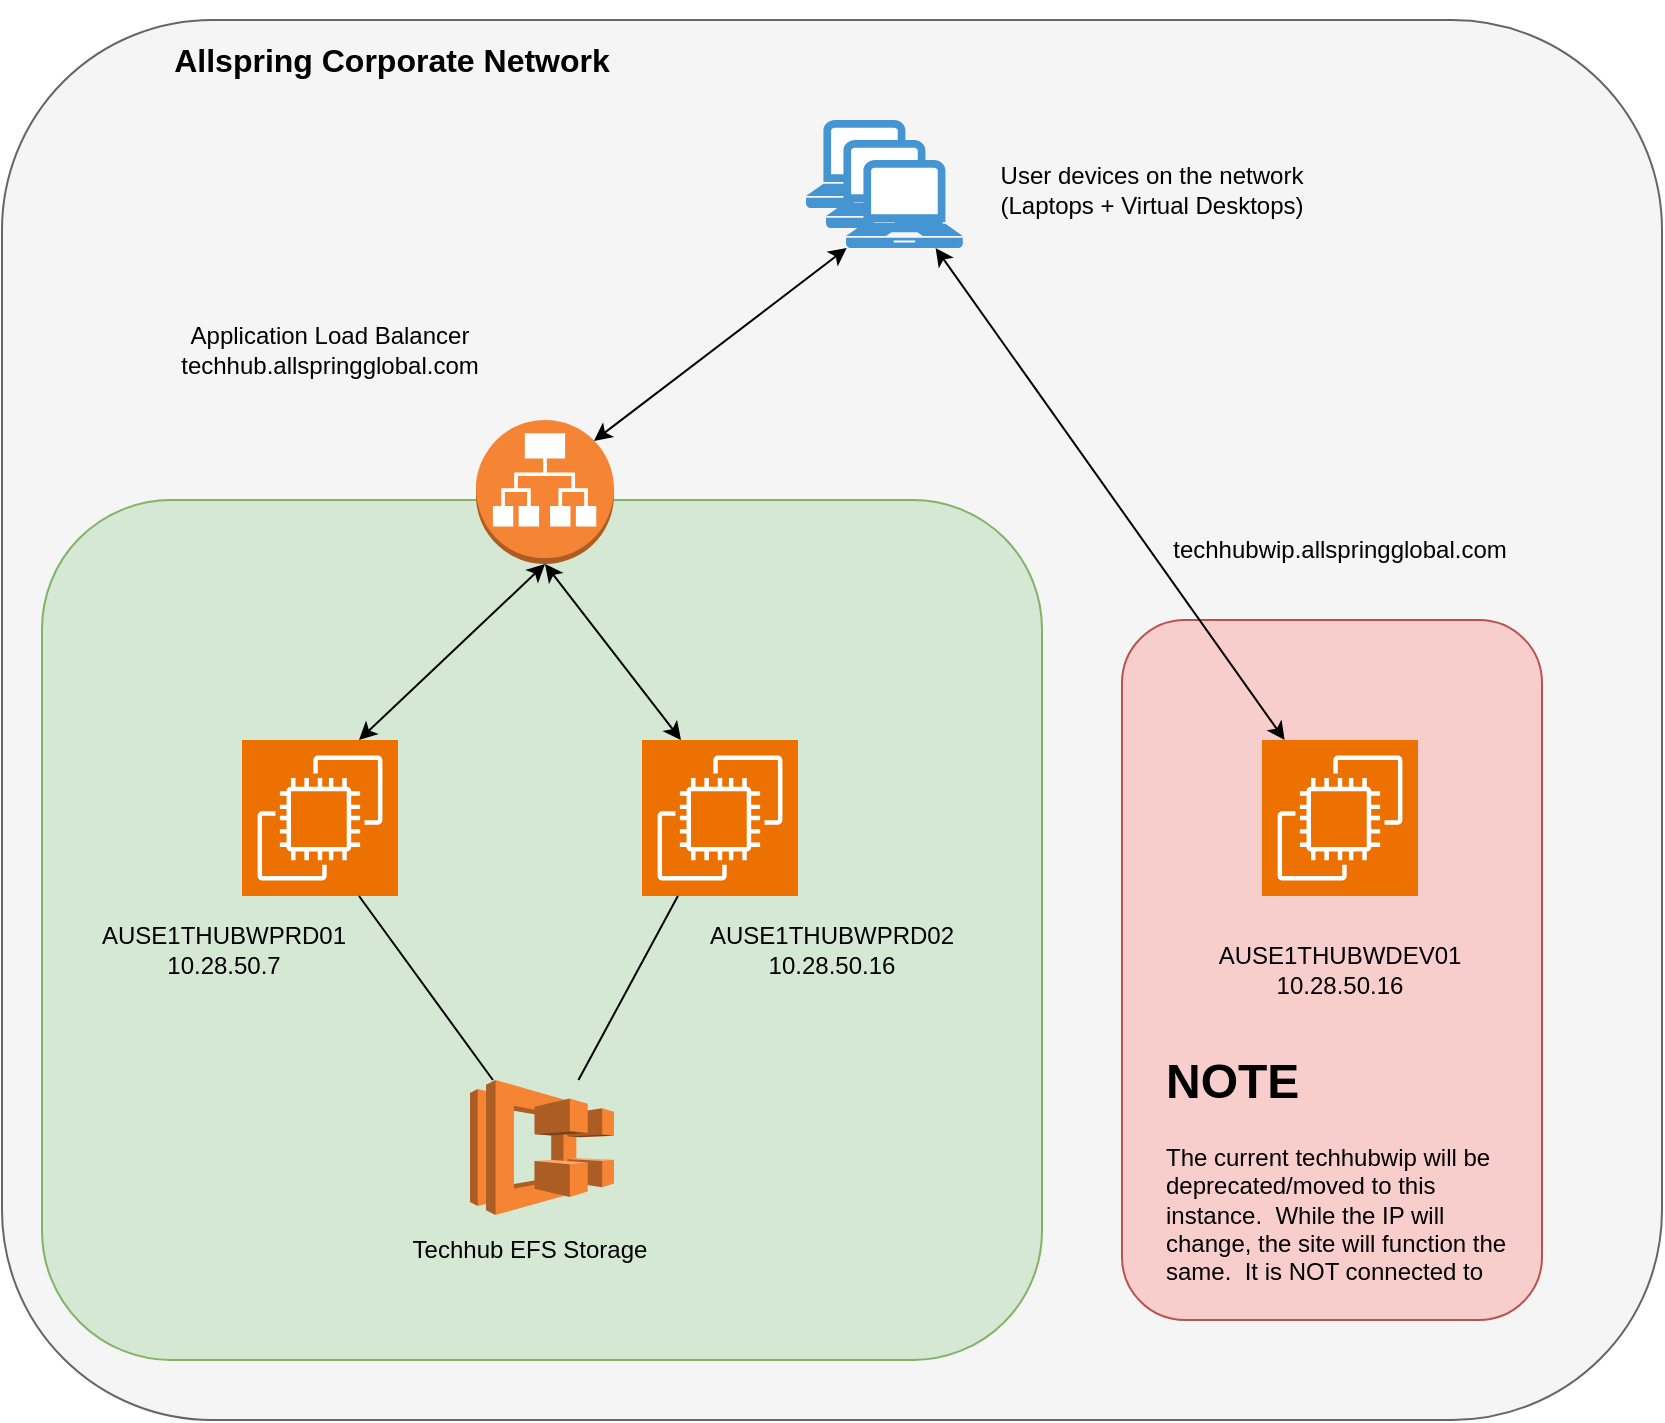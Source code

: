 <mxfile version="24.0.7" type="device">
  <diagram name="Page-1" id="9Mia7CIdmgF54ASI_Wjq">
    <mxGraphModel dx="1040" dy="1373" grid="1" gridSize="10" guides="1" tooltips="1" connect="1" arrows="1" fold="1" page="1" pageScale="1" pageWidth="1100" pageHeight="1700" math="0" shadow="0">
      <root>
        <mxCell id="0" />
        <mxCell id="1" parent="0" />
        <mxCell id="0UjprOyrs23MPs7Csr48-9" value="" style="rounded=1;whiteSpace=wrap;html=1;fillColor=#f5f5f5;strokeColor=#666666;fontColor=#333333;" vertex="1" parent="1">
          <mxGeometry x="70" y="60" width="830" height="700" as="geometry" />
        </mxCell>
        <mxCell id="0UjprOyrs23MPs7Csr48-1" value="" style="rounded=1;whiteSpace=wrap;html=1;fillColor=#d5e8d4;strokeColor=#82b366;" vertex="1" parent="1">
          <mxGeometry x="90" y="300" width="500" height="430" as="geometry" />
        </mxCell>
        <mxCell id="0UjprOyrs23MPs7Csr48-3" value="" style="sketch=0;points=[[0,0,0],[0.25,0,0],[0.5,0,0],[0.75,0,0],[1,0,0],[0,1,0],[0.25,1,0],[0.5,1,0],[0.75,1,0],[1,1,0],[0,0.25,0],[0,0.5,0],[0,0.75,0],[1,0.25,0],[1,0.5,0],[1,0.75,0]];outlineConnect=0;fontColor=#232F3E;fillColor=#ED7100;strokeColor=#ffffff;dashed=0;verticalLabelPosition=bottom;verticalAlign=top;align=center;html=1;fontSize=12;fontStyle=0;aspect=fixed;shape=mxgraph.aws4.resourceIcon;resIcon=mxgraph.aws4.ec2;" vertex="1" parent="1">
          <mxGeometry x="190" y="420" width="78" height="78" as="geometry" />
        </mxCell>
        <mxCell id="0UjprOyrs23MPs7Csr48-4" value="" style="sketch=0;points=[[0,0,0],[0.25,0,0],[0.5,0,0],[0.75,0,0],[1,0,0],[0,1,0],[0.25,1,0],[0.5,1,0],[0.75,1,0],[1,1,0],[0,0.25,0],[0,0.5,0],[0,0.75,0],[1,0.25,0],[1,0.5,0],[1,0.75,0]];outlineConnect=0;fontColor=#232F3E;fillColor=#ED7100;strokeColor=#ffffff;dashed=0;verticalLabelPosition=bottom;verticalAlign=top;align=center;html=1;fontSize=12;fontStyle=0;aspect=fixed;shape=mxgraph.aws4.resourceIcon;resIcon=mxgraph.aws4.ec2;" vertex="1" parent="1">
          <mxGeometry x="390" y="420" width="78" height="78" as="geometry" />
        </mxCell>
        <mxCell id="0UjprOyrs23MPs7Csr48-5" value="" style="outlineConnect=0;dashed=0;verticalLabelPosition=bottom;verticalAlign=top;align=center;html=1;shape=mxgraph.aws3.ecs;fillColor=#F58534;gradientColor=none;" vertex="1" parent="1">
          <mxGeometry x="304" y="590" width="72" height="67.5" as="geometry" />
        </mxCell>
        <mxCell id="0UjprOyrs23MPs7Csr48-7" value="" style="outlineConnect=0;dashed=0;verticalLabelPosition=bottom;verticalAlign=top;align=center;html=1;shape=mxgraph.aws3.application_load_balancer;fillColor=#F58534;gradientColor=none;" vertex="1" parent="1">
          <mxGeometry x="307" y="260" width="69" height="72" as="geometry" />
        </mxCell>
        <mxCell id="0UjprOyrs23MPs7Csr48-11" value="" style="endArrow=none;html=1;rounded=0;" edge="1" parent="1" source="0UjprOyrs23MPs7Csr48-5" target="0UjprOyrs23MPs7Csr48-4">
          <mxGeometry width="50" height="50" relative="1" as="geometry">
            <mxPoint x="510" y="420" as="sourcePoint" />
            <mxPoint x="850" y="420" as="targetPoint" />
          </mxGeometry>
        </mxCell>
        <mxCell id="0UjprOyrs23MPs7Csr48-12" value="" style="endArrow=none;html=1;rounded=0;entryX=0.75;entryY=1;entryDx=0;entryDy=0;entryPerimeter=0;" edge="1" parent="1" source="0UjprOyrs23MPs7Csr48-5" target="0UjprOyrs23MPs7Csr48-3">
          <mxGeometry width="50" height="50" relative="1" as="geometry">
            <mxPoint x="204" y="810" as="sourcePoint" />
            <mxPoint x="254" y="760" as="targetPoint" />
          </mxGeometry>
        </mxCell>
        <mxCell id="0UjprOyrs23MPs7Csr48-13" value="" style="endArrow=classic;startArrow=classic;html=1;rounded=0;entryX=0.5;entryY=1;entryDx=0;entryDy=0;entryPerimeter=0;exitX=0.75;exitY=0;exitDx=0;exitDy=0;exitPerimeter=0;" edge="1" parent="1" source="0UjprOyrs23MPs7Csr48-3" target="0UjprOyrs23MPs7Csr48-7">
          <mxGeometry width="50" height="50" relative="1" as="geometry">
            <mxPoint x="720" y="430" as="sourcePoint" />
            <mxPoint x="770" y="380" as="targetPoint" />
          </mxGeometry>
        </mxCell>
        <mxCell id="0UjprOyrs23MPs7Csr48-14" value="" style="endArrow=classic;startArrow=classic;html=1;rounded=0;entryX=0.5;entryY=1;entryDx=0;entryDy=0;entryPerimeter=0;exitX=0.25;exitY=0;exitDx=0;exitDy=0;exitPerimeter=0;" edge="1" parent="1" source="0UjprOyrs23MPs7Csr48-4" target="0UjprOyrs23MPs7Csr48-7">
          <mxGeometry width="50" height="50" relative="1" as="geometry">
            <mxPoint x="730" y="440" as="sourcePoint" />
            <mxPoint x="780" y="390" as="targetPoint" />
          </mxGeometry>
        </mxCell>
        <mxCell id="0UjprOyrs23MPs7Csr48-17" value="" style="group" vertex="1" connectable="0" parent="1">
          <mxGeometry x="472" y="110" width="78.4" height="64" as="geometry" />
        </mxCell>
        <mxCell id="0UjprOyrs23MPs7Csr48-8" value="" style="pointerEvents=1;shadow=0;dashed=0;html=1;strokeColor=none;fillColor=#4495D1;labelPosition=center;verticalLabelPosition=bottom;verticalAlign=top;align=center;outlineConnect=0;shape=mxgraph.veeam.laptop;" vertex="1" parent="0UjprOyrs23MPs7Csr48-17">
          <mxGeometry width="58.4" height="44" as="geometry" />
        </mxCell>
        <mxCell id="0UjprOyrs23MPs7Csr48-15" value="" style="pointerEvents=1;shadow=0;dashed=0;html=1;strokeColor=none;fillColor=#4495D1;labelPosition=center;verticalLabelPosition=bottom;verticalAlign=top;align=center;outlineConnect=0;shape=mxgraph.veeam.laptop;" vertex="1" parent="0UjprOyrs23MPs7Csr48-17">
          <mxGeometry x="10.0" y="10" width="58.4" height="44" as="geometry" />
        </mxCell>
        <mxCell id="0UjprOyrs23MPs7Csr48-16" value="" style="pointerEvents=1;shadow=0;dashed=0;html=1;strokeColor=none;fillColor=#4495D1;labelPosition=center;verticalLabelPosition=bottom;verticalAlign=top;align=center;outlineConnect=0;shape=mxgraph.veeam.laptop;" vertex="1" parent="0UjprOyrs23MPs7Csr48-17">
          <mxGeometry x="20.0" y="20" width="58.4" height="44" as="geometry" />
        </mxCell>
        <mxCell id="0UjprOyrs23MPs7Csr48-28" value="" style="rounded=1;whiteSpace=wrap;html=1;fillColor=#f8cecc;strokeColor=#b85450;" vertex="1" parent="1">
          <mxGeometry x="630" y="360" width="210" height="350" as="geometry" />
        </mxCell>
        <mxCell id="0UjprOyrs23MPs7Csr48-18" value="" style="sketch=0;points=[[0,0,0],[0.25,0,0],[0.5,0,0],[0.75,0,0],[1,0,0],[0,1,0],[0.25,1,0],[0.5,1,0],[0.75,1,0],[1,1,0],[0,0.25,0],[0,0.5,0],[0,0.75,0],[1,0.25,0],[1,0.5,0],[1,0.75,0]];outlineConnect=0;fontColor=#232F3E;fillColor=#ED7100;strokeColor=#ffffff;dashed=0;verticalLabelPosition=bottom;verticalAlign=top;align=center;html=1;fontSize=12;fontStyle=0;aspect=fixed;shape=mxgraph.aws4.resourceIcon;resIcon=mxgraph.aws4.ec2;" vertex="1" parent="1">
          <mxGeometry x="700" y="420" width="78" height="78" as="geometry" />
        </mxCell>
        <mxCell id="0UjprOyrs23MPs7Csr48-19" value="" style="endArrow=classic;startArrow=classic;html=1;rounded=0;exitX=0.855;exitY=0.145;exitDx=0;exitDy=0;exitPerimeter=0;" edge="1" parent="1" source="0UjprOyrs23MPs7Csr48-7" target="0UjprOyrs23MPs7Csr48-16">
          <mxGeometry width="50" height="50" relative="1" as="geometry">
            <mxPoint x="430" y="240" as="sourcePoint" />
            <mxPoint x="480" y="190" as="targetPoint" />
          </mxGeometry>
        </mxCell>
        <mxCell id="0UjprOyrs23MPs7Csr48-20" value="" style="endArrow=classic;startArrow=classic;html=1;rounded=0;" edge="1" parent="1" source="0UjprOyrs23MPs7Csr48-18" target="0UjprOyrs23MPs7Csr48-16">
          <mxGeometry width="50" height="50" relative="1" as="geometry">
            <mxPoint x="376" y="280" as="sourcePoint" />
            <mxPoint x="502" y="184" as="targetPoint" />
          </mxGeometry>
        </mxCell>
        <mxCell id="0UjprOyrs23MPs7Csr48-21" value="&lt;b&gt;&lt;font style=&quot;font-size: 16px;&quot;&gt;Allspring Corporate Network&lt;/font&gt;&lt;/b&gt;" style="text;html=1;align=center;verticalAlign=middle;whiteSpace=wrap;rounded=0;" vertex="1" parent="1">
          <mxGeometry x="120" y="50" width="290" height="60" as="geometry" />
        </mxCell>
        <mxCell id="0UjprOyrs23MPs7Csr48-22" value="User devices on the network&lt;div&gt;(Laptops + Virtual Desktops)&lt;/div&gt;" style="text;html=1;align=center;verticalAlign=middle;whiteSpace=wrap;rounded=0;" vertex="1" parent="1">
          <mxGeometry x="550" y="130" width="190" height="30" as="geometry" />
        </mxCell>
        <mxCell id="0UjprOyrs23MPs7Csr48-23" value="Application Load Balancer&lt;div&gt;techhub.allspringglobal.com&lt;/div&gt;" style="text;html=1;align=center;verticalAlign=middle;whiteSpace=wrap;rounded=0;" vertex="1" parent="1">
          <mxGeometry x="110" y="210" width="248" height="30" as="geometry" />
        </mxCell>
        <mxCell id="0UjprOyrs23MPs7Csr48-24" value="AUSE1THUBWPRD01&lt;div&gt;10.28.50.7&lt;/div&gt;" style="text;html=1;align=center;verticalAlign=middle;whiteSpace=wrap;rounded=0;" vertex="1" parent="1">
          <mxGeometry x="110" y="510" width="142" height="30" as="geometry" />
        </mxCell>
        <mxCell id="0UjprOyrs23MPs7Csr48-25" value="AUSE1THUBWPRD02&lt;div&gt;10.28.50.16&lt;/div&gt;" style="text;html=1;align=center;verticalAlign=middle;whiteSpace=wrap;rounded=0;" vertex="1" parent="1">
          <mxGeometry x="414" y="510" width="142" height="30" as="geometry" />
        </mxCell>
        <mxCell id="0UjprOyrs23MPs7Csr48-26" value="AUSE1THUBWDEV01&lt;div&gt;10.28.50.16&lt;/div&gt;" style="text;html=1;align=center;verticalAlign=middle;whiteSpace=wrap;rounded=0;" vertex="1" parent="1">
          <mxGeometry x="668" y="520" width="142" height="30" as="geometry" />
        </mxCell>
        <mxCell id="0UjprOyrs23MPs7Csr48-27" value="Techhub EFS Storage" style="text;html=1;align=center;verticalAlign=middle;whiteSpace=wrap;rounded=0;" vertex="1" parent="1">
          <mxGeometry x="268" y="660" width="132" height="30" as="geometry" />
        </mxCell>
        <mxCell id="0UjprOyrs23MPs7Csr48-29" value="techhubwip.allspringglobal.com" style="text;html=1;align=center;verticalAlign=middle;whiteSpace=wrap;rounded=0;" vertex="1" parent="1">
          <mxGeometry x="634" y="310" width="210" height="30" as="geometry" />
        </mxCell>
        <mxCell id="0UjprOyrs23MPs7Csr48-30" value="&lt;h1 style=&quot;margin-top: 0px;&quot;&gt;NOTE&lt;/h1&gt;&lt;p&gt;The current techhubwip will be deprecated/moved to this instance.&amp;nbsp; While the IP will change, the site will function the same.&amp;nbsp; It is NOT connected to PRODUCTION.&amp;nbsp; They do NOT share code.&lt;/p&gt;" style="text;html=1;whiteSpace=wrap;overflow=hidden;rounded=0;" vertex="1" parent="1">
          <mxGeometry x="650" y="570" width="180" height="120" as="geometry" />
        </mxCell>
      </root>
    </mxGraphModel>
  </diagram>
</mxfile>
